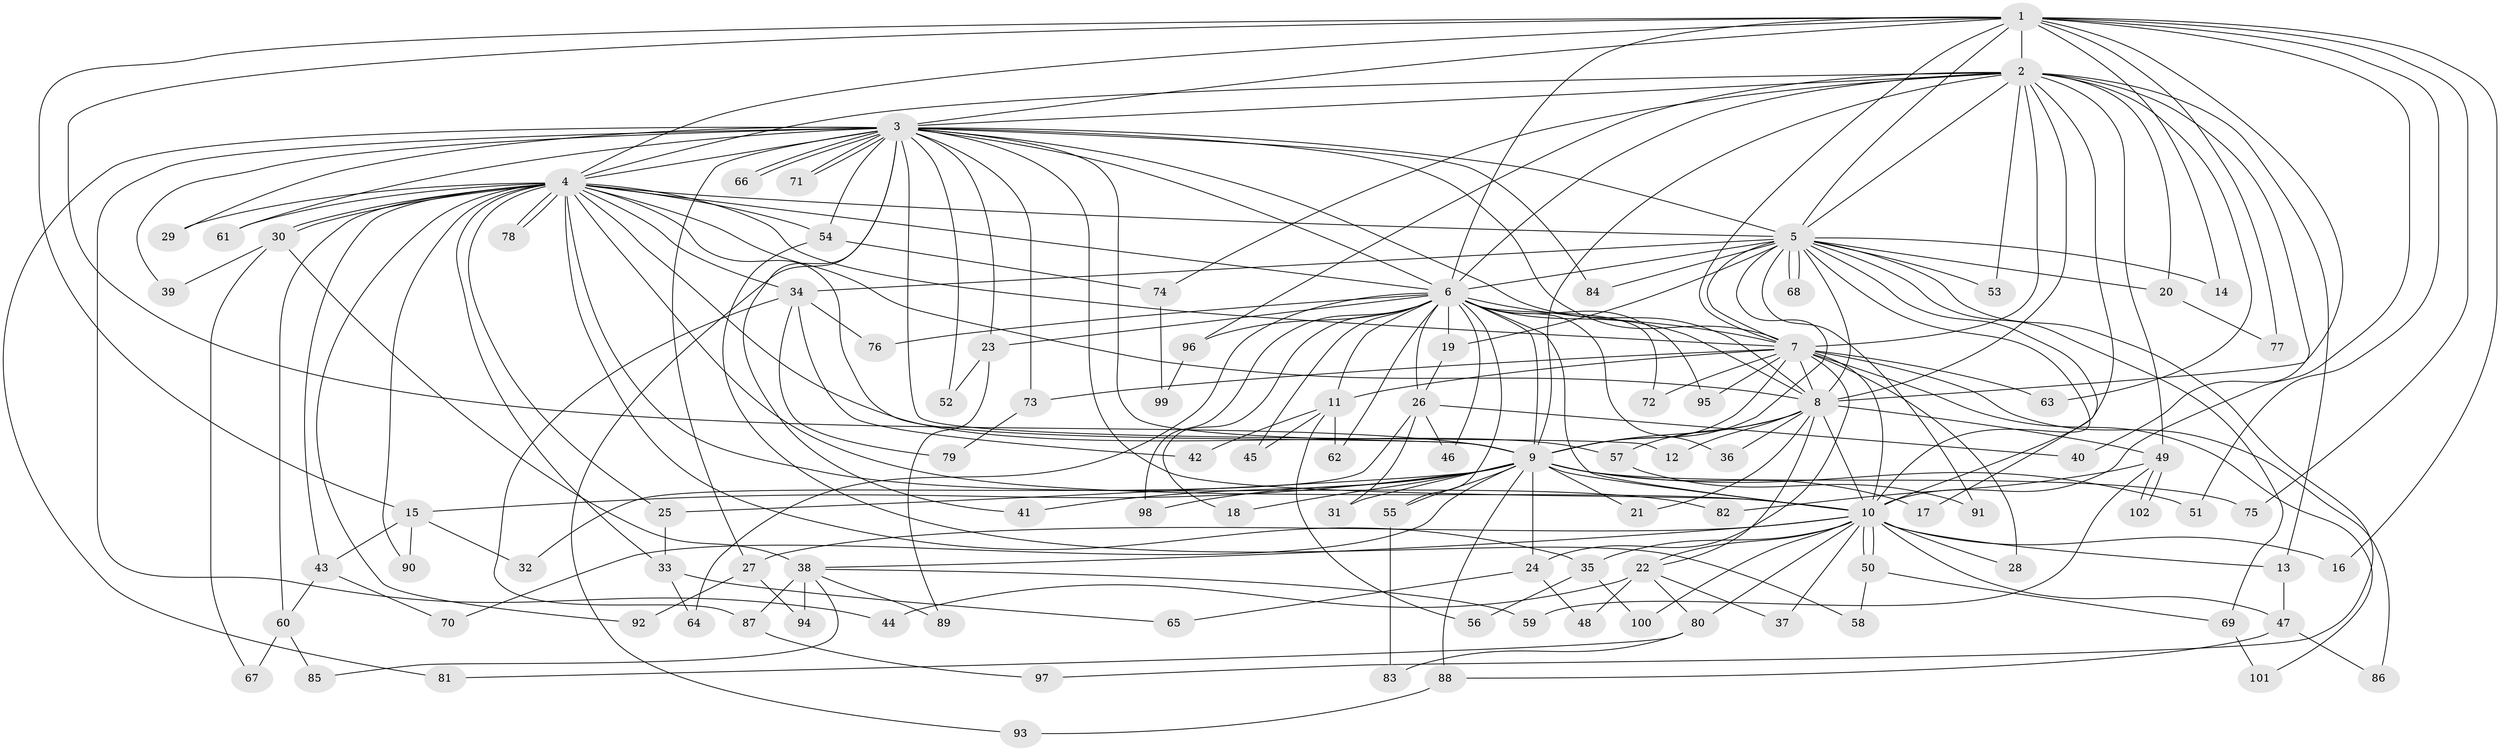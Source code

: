 // Generated by graph-tools (version 1.1) at 2025/01/03/09/25 03:01:24]
// undirected, 102 vertices, 229 edges
graph export_dot {
graph [start="1"]
  node [color=gray90,style=filled];
  1;
  2;
  3;
  4;
  5;
  6;
  7;
  8;
  9;
  10;
  11;
  12;
  13;
  14;
  15;
  16;
  17;
  18;
  19;
  20;
  21;
  22;
  23;
  24;
  25;
  26;
  27;
  28;
  29;
  30;
  31;
  32;
  33;
  34;
  35;
  36;
  37;
  38;
  39;
  40;
  41;
  42;
  43;
  44;
  45;
  46;
  47;
  48;
  49;
  50;
  51;
  52;
  53;
  54;
  55;
  56;
  57;
  58;
  59;
  60;
  61;
  62;
  63;
  64;
  65;
  66;
  67;
  68;
  69;
  70;
  71;
  72;
  73;
  74;
  75;
  76;
  77;
  78;
  79;
  80;
  81;
  82;
  83;
  84;
  85;
  86;
  87;
  88;
  89;
  90;
  91;
  92;
  93;
  94;
  95;
  96;
  97;
  98;
  99;
  100;
  101;
  102;
  1 -- 2;
  1 -- 3;
  1 -- 4;
  1 -- 5;
  1 -- 6;
  1 -- 7;
  1 -- 8;
  1 -- 9;
  1 -- 10;
  1 -- 14;
  1 -- 15;
  1 -- 16;
  1 -- 51;
  1 -- 75;
  1 -- 77;
  2 -- 3;
  2 -- 4;
  2 -- 5;
  2 -- 6;
  2 -- 7;
  2 -- 8;
  2 -- 9;
  2 -- 10;
  2 -- 13;
  2 -- 20;
  2 -- 40;
  2 -- 49;
  2 -- 53;
  2 -- 63;
  2 -- 74;
  2 -- 96;
  3 -- 4;
  3 -- 5;
  3 -- 6;
  3 -- 7;
  3 -- 8;
  3 -- 9;
  3 -- 10;
  3 -- 12;
  3 -- 23;
  3 -- 27;
  3 -- 29;
  3 -- 39;
  3 -- 41;
  3 -- 44;
  3 -- 52;
  3 -- 54;
  3 -- 61;
  3 -- 66;
  3 -- 66;
  3 -- 71;
  3 -- 71;
  3 -- 73;
  3 -- 81;
  3 -- 84;
  3 -- 93;
  4 -- 5;
  4 -- 6;
  4 -- 7;
  4 -- 8;
  4 -- 9;
  4 -- 10;
  4 -- 25;
  4 -- 29;
  4 -- 30;
  4 -- 30;
  4 -- 33;
  4 -- 34;
  4 -- 35;
  4 -- 43;
  4 -- 54;
  4 -- 57;
  4 -- 60;
  4 -- 61;
  4 -- 78;
  4 -- 78;
  4 -- 82;
  4 -- 90;
  4 -- 92;
  5 -- 6;
  5 -- 7;
  5 -- 8;
  5 -- 9;
  5 -- 10;
  5 -- 14;
  5 -- 17;
  5 -- 19;
  5 -- 20;
  5 -- 34;
  5 -- 53;
  5 -- 68;
  5 -- 68;
  5 -- 69;
  5 -- 84;
  5 -- 91;
  5 -- 97;
  6 -- 7;
  6 -- 8;
  6 -- 9;
  6 -- 10;
  6 -- 11;
  6 -- 18;
  6 -- 19;
  6 -- 23;
  6 -- 26;
  6 -- 36;
  6 -- 45;
  6 -- 46;
  6 -- 55;
  6 -- 62;
  6 -- 64;
  6 -- 72;
  6 -- 76;
  6 -- 95;
  6 -- 96;
  6 -- 98;
  7 -- 8;
  7 -- 9;
  7 -- 10;
  7 -- 11;
  7 -- 24;
  7 -- 28;
  7 -- 63;
  7 -- 72;
  7 -- 73;
  7 -- 86;
  7 -- 95;
  7 -- 101;
  8 -- 9;
  8 -- 10;
  8 -- 12;
  8 -- 21;
  8 -- 22;
  8 -- 36;
  8 -- 49;
  8 -- 57;
  9 -- 10;
  9 -- 15;
  9 -- 17;
  9 -- 18;
  9 -- 21;
  9 -- 24;
  9 -- 25;
  9 -- 31;
  9 -- 41;
  9 -- 51;
  9 -- 55;
  9 -- 70;
  9 -- 75;
  9 -- 88;
  9 -- 98;
  10 -- 13;
  10 -- 16;
  10 -- 22;
  10 -- 27;
  10 -- 28;
  10 -- 35;
  10 -- 37;
  10 -- 38;
  10 -- 47;
  10 -- 50;
  10 -- 50;
  10 -- 80;
  10 -- 100;
  11 -- 42;
  11 -- 45;
  11 -- 56;
  11 -- 62;
  13 -- 47;
  15 -- 32;
  15 -- 43;
  15 -- 90;
  19 -- 26;
  20 -- 77;
  22 -- 37;
  22 -- 44;
  22 -- 48;
  22 -- 80;
  23 -- 52;
  23 -- 89;
  24 -- 48;
  24 -- 65;
  25 -- 33;
  26 -- 31;
  26 -- 32;
  26 -- 40;
  26 -- 46;
  27 -- 92;
  27 -- 94;
  30 -- 38;
  30 -- 39;
  30 -- 67;
  33 -- 64;
  33 -- 65;
  34 -- 42;
  34 -- 76;
  34 -- 79;
  34 -- 87;
  35 -- 56;
  35 -- 100;
  38 -- 59;
  38 -- 85;
  38 -- 87;
  38 -- 89;
  38 -- 94;
  43 -- 60;
  43 -- 70;
  47 -- 86;
  47 -- 88;
  49 -- 59;
  49 -- 82;
  49 -- 102;
  49 -- 102;
  50 -- 58;
  50 -- 69;
  54 -- 58;
  54 -- 74;
  55 -- 83;
  57 -- 91;
  60 -- 67;
  60 -- 85;
  69 -- 101;
  73 -- 79;
  74 -- 99;
  80 -- 81;
  80 -- 83;
  87 -- 97;
  88 -- 93;
  96 -- 99;
}

